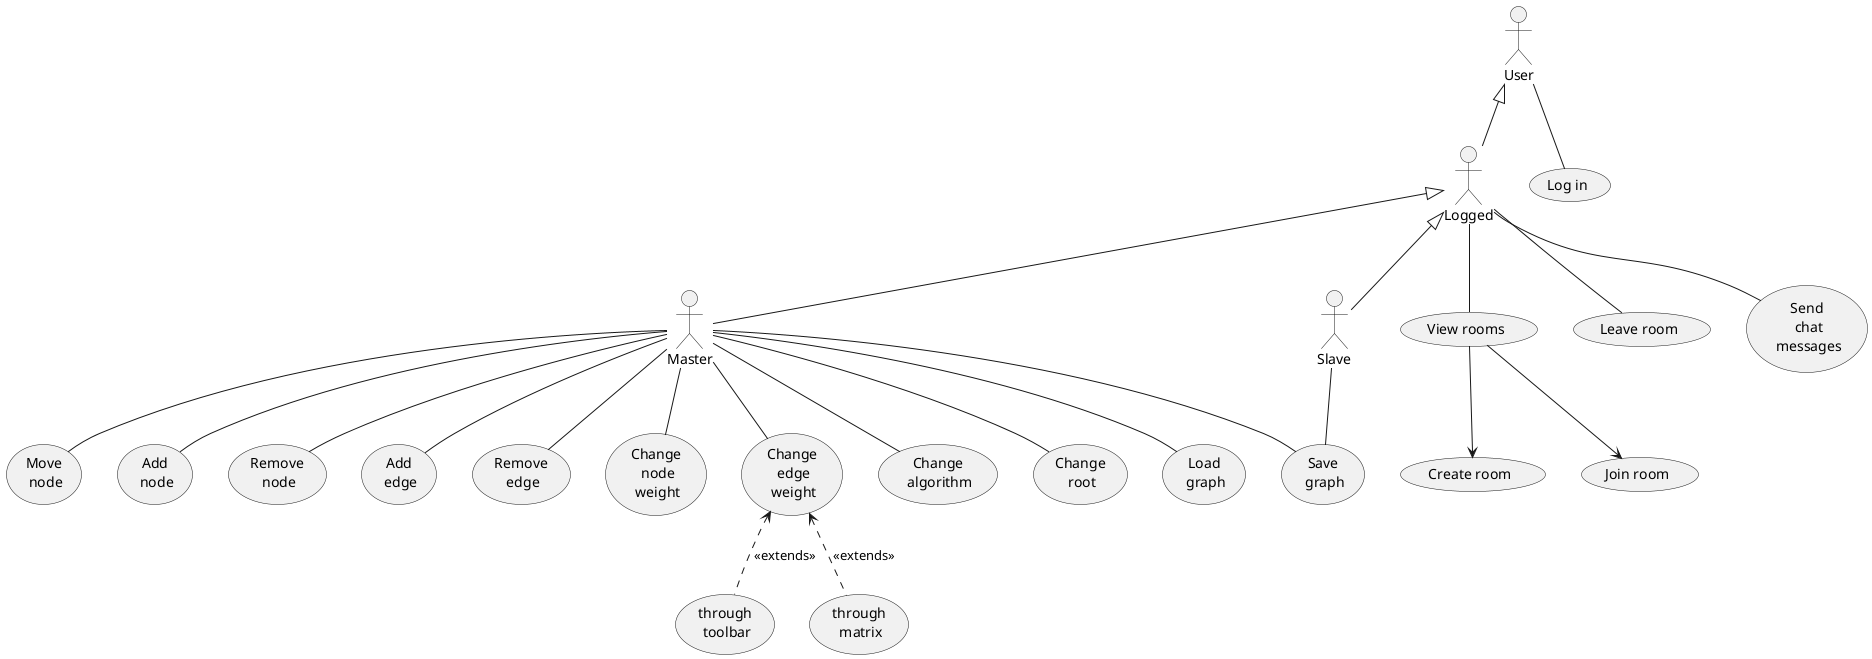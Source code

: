 @startuml
skinparam shadowing false

:User:
:Logged:
:Master:
:Slave:

User <|-- Logged
Logged <|-- Master
Logged <|-- Slave

User -- (Log in)

Logged -- (View rooms)

(View rooms) --> (Create room)
(View rooms) --> (Join room)

Logged -- (Leave room)

Master -- (Move\n node)
Master -- (Add\n node)
Master -- (Remove\n node)
Master -- (Add\n edge)
Master -- (Remove\n edge)
Master -- (Change\n node\n weight)
Master -- (Change\n edge\n weight)
Master -- (Change\n algorithm)
Master -- (Change\n root)
Master -- (Load\n graph)
Master -- (Save\n graph)
Slave -- (Save\n graph)

(Change\n edge\n weight) <.. (through\n toolbar) : <<extends>>
(Change\n edge\n weight) <.. (through\n matrix) : <<extends>>

Logged -- (Send\n chat\n messages)

@enduml
